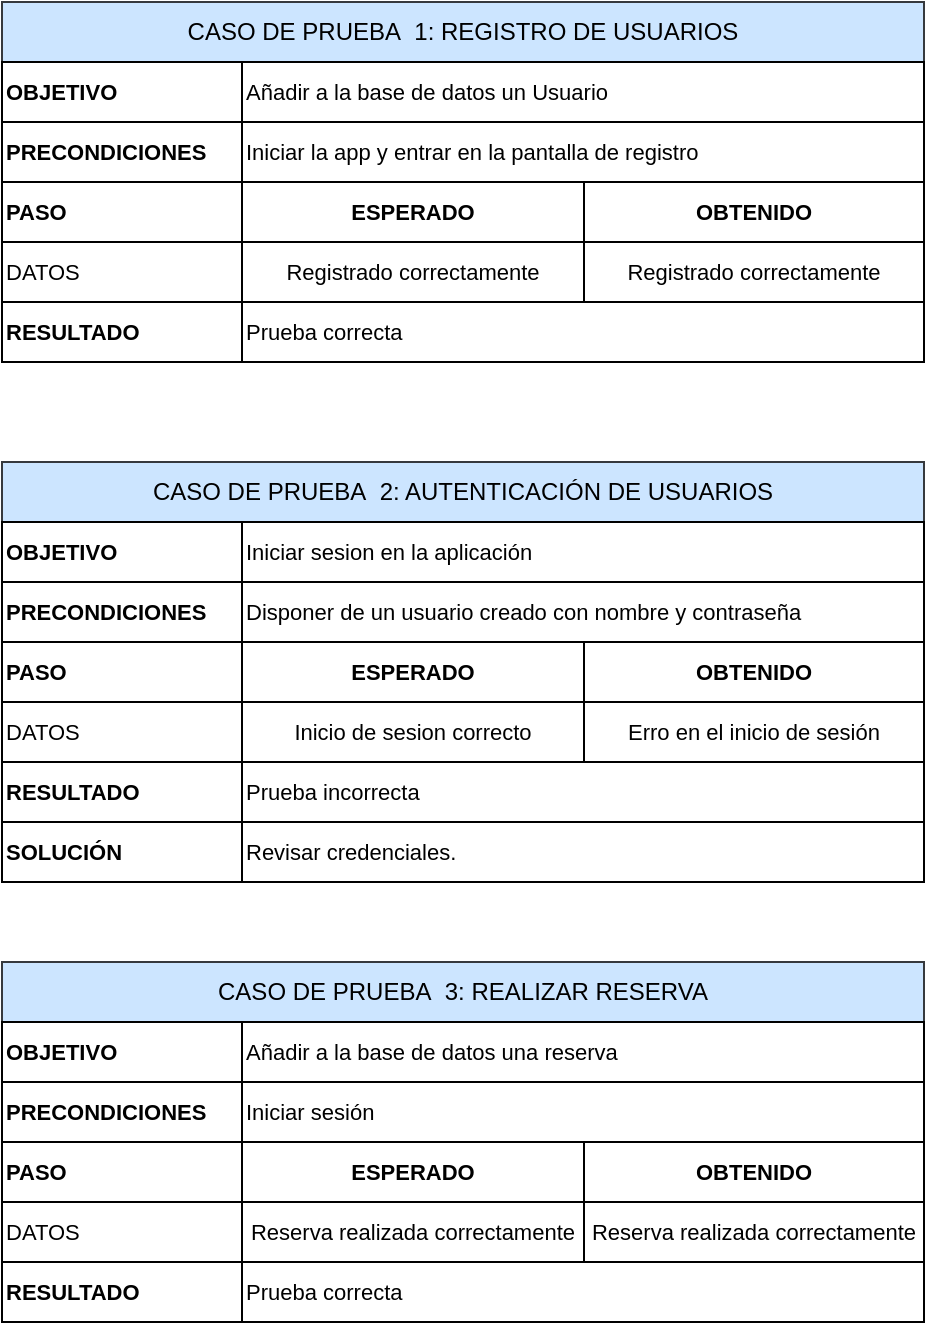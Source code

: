 <mxfile version="21.2.8" type="device">
  <diagram name="Página-1" id="JItOXhHfHhVLd4xdyImz">
    <mxGraphModel dx="1418" dy="833" grid="1" gridSize="10" guides="1" tooltips="1" connect="1" arrows="1" fold="1" page="1" pageScale="1" pageWidth="827" pageHeight="1169" math="0" shadow="0">
      <root>
        <mxCell id="0" />
        <mxCell id="1" parent="0" />
        <mxCell id="W45Ada4BPY1trqqVsCWw-1" value="CASO DE PRUEBA&amp;nbsp; 1: REGISTRO DE USUARIOS" style="rounded=0;whiteSpace=wrap;html=1;fillColor=#cce5ff;strokeColor=#36393d;" vertex="1" parent="1">
          <mxGeometry x="189" y="50" width="461" height="30" as="geometry" />
        </mxCell>
        <mxCell id="W45Ada4BPY1trqqVsCWw-2" value="&lt;font style=&quot;font-size: 11px;&quot;&gt;&lt;b&gt;OBJETIVO&lt;/b&gt;&lt;/font&gt;" style="rounded=0;whiteSpace=wrap;html=1;align=left;" vertex="1" parent="1">
          <mxGeometry x="189" y="80" width="120" height="30" as="geometry" />
        </mxCell>
        <mxCell id="W45Ada4BPY1trqqVsCWw-3" value="&lt;font style=&quot;font-size: 11px;&quot;&gt;Añadir a la base de datos un Usuario&lt;/font&gt;" style="rounded=0;whiteSpace=wrap;html=1;align=left;" vertex="1" parent="1">
          <mxGeometry x="309" y="80" width="341" height="30" as="geometry" />
        </mxCell>
        <mxCell id="W45Ada4BPY1trqqVsCWw-4" value="&lt;font style=&quot;font-size: 11px;&quot;&gt;&lt;b&gt;PRECONDICIONES&lt;/b&gt;&lt;/font&gt;" style="rounded=0;whiteSpace=wrap;html=1;align=left;" vertex="1" parent="1">
          <mxGeometry x="189" y="110" width="120" height="30" as="geometry" />
        </mxCell>
        <mxCell id="W45Ada4BPY1trqqVsCWw-5" value="&lt;span style=&quot;font-size: 11px;&quot;&gt;Iniciar la app y entrar en la pantalla de registro&lt;/span&gt;" style="rounded=0;whiteSpace=wrap;html=1;align=left;" vertex="1" parent="1">
          <mxGeometry x="309" y="110" width="341" height="30" as="geometry" />
        </mxCell>
        <mxCell id="W45Ada4BPY1trqqVsCWw-6" value="&lt;font style=&quot;font-size: 11px;&quot;&gt;&lt;b&gt;PASO&lt;/b&gt;&lt;/font&gt;" style="rounded=0;whiteSpace=wrap;html=1;align=left;" vertex="1" parent="1">
          <mxGeometry x="189" y="140" width="120" height="30" as="geometry" />
        </mxCell>
        <mxCell id="W45Ada4BPY1trqqVsCWw-7" value="&lt;span style=&quot;font-size: 11px;&quot;&gt;DATOS&lt;/span&gt;" style="rounded=0;whiteSpace=wrap;html=1;align=left;" vertex="1" parent="1">
          <mxGeometry x="189" y="170" width="120" height="30" as="geometry" />
        </mxCell>
        <mxCell id="W45Ada4BPY1trqqVsCWw-8" value="&lt;span style=&quot;font-size: 11px;&quot;&gt;&lt;b&gt;RESULTADO&lt;/b&gt;&lt;/span&gt;" style="rounded=0;whiteSpace=wrap;html=1;align=left;" vertex="1" parent="1">
          <mxGeometry x="189" y="200" width="120" height="30" as="geometry" />
        </mxCell>
        <mxCell id="W45Ada4BPY1trqqVsCWw-10" value="&lt;span style=&quot;font-size: 11px;&quot;&gt;&lt;b&gt;OBTENIDO&lt;/b&gt;&lt;/span&gt;" style="rounded=0;whiteSpace=wrap;html=1;" vertex="1" parent="1">
          <mxGeometry x="480" y="140" width="170" height="30" as="geometry" />
        </mxCell>
        <mxCell id="W45Ada4BPY1trqqVsCWw-12" value="&lt;span style=&quot;font-size: 11px;&quot;&gt;&lt;b&gt;ESPERADO&lt;/b&gt;&lt;/span&gt;" style="rounded=0;whiteSpace=wrap;html=1;" vertex="1" parent="1">
          <mxGeometry x="309" y="140" width="171" height="30" as="geometry" />
        </mxCell>
        <mxCell id="W45Ada4BPY1trqqVsCWw-14" value="&lt;span style=&quot;font-size: 11px;&quot;&gt;Registrado correctamente&lt;/span&gt;" style="rounded=0;whiteSpace=wrap;html=1;" vertex="1" parent="1">
          <mxGeometry x="309" y="170" width="171" height="30" as="geometry" />
        </mxCell>
        <mxCell id="W45Ada4BPY1trqqVsCWw-15" value="&lt;span style=&quot;font-size: 11px;&quot;&gt;Registrado correctamente&lt;/span&gt;" style="rounded=0;whiteSpace=wrap;html=1;" vertex="1" parent="1">
          <mxGeometry x="480" y="170" width="170" height="30" as="geometry" />
        </mxCell>
        <mxCell id="W45Ada4BPY1trqqVsCWw-17" value="&lt;span style=&quot;font-size: 11px;&quot;&gt;Prueba correcta&lt;/span&gt;" style="rounded=0;whiteSpace=wrap;html=1;align=left;" vertex="1" parent="1">
          <mxGeometry x="309" y="200" width="341" height="30" as="geometry" />
        </mxCell>
        <mxCell id="W45Ada4BPY1trqqVsCWw-18" value="CASO DE PRUEBA&amp;nbsp; 2: AUTENTICACIÓN DE USUARIOS" style="rounded=0;whiteSpace=wrap;html=1;fillColor=#cce5ff;strokeColor=#36393d;" vertex="1" parent="1">
          <mxGeometry x="189" y="280" width="461" height="30" as="geometry" />
        </mxCell>
        <mxCell id="W45Ada4BPY1trqqVsCWw-19" value="&lt;font style=&quot;font-size: 11px;&quot;&gt;&lt;b&gt;OBJETIVO&lt;/b&gt;&lt;/font&gt;" style="rounded=0;whiteSpace=wrap;html=1;align=left;" vertex="1" parent="1">
          <mxGeometry x="189" y="310" width="120" height="30" as="geometry" />
        </mxCell>
        <mxCell id="W45Ada4BPY1trqqVsCWw-20" value="&lt;span style=&quot;font-size: 11px;&quot;&gt;Iniciar sesion en la aplicación&lt;/span&gt;" style="rounded=0;whiteSpace=wrap;html=1;align=left;" vertex="1" parent="1">
          <mxGeometry x="309" y="310" width="341" height="30" as="geometry" />
        </mxCell>
        <mxCell id="W45Ada4BPY1trqqVsCWw-21" value="&lt;font style=&quot;font-size: 11px;&quot;&gt;&lt;b&gt;PRECONDICIONES&lt;/b&gt;&lt;/font&gt;" style="rounded=0;whiteSpace=wrap;html=1;align=left;" vertex="1" parent="1">
          <mxGeometry x="189" y="340" width="120" height="30" as="geometry" />
        </mxCell>
        <mxCell id="W45Ada4BPY1trqqVsCWw-22" value="&lt;span style=&quot;font-size: 11px;&quot;&gt;Disponer de un usuario creado con nombre y contraseña&lt;/span&gt;" style="rounded=0;whiteSpace=wrap;html=1;align=left;" vertex="1" parent="1">
          <mxGeometry x="309" y="340" width="341" height="30" as="geometry" />
        </mxCell>
        <mxCell id="W45Ada4BPY1trqqVsCWw-23" value="&lt;font style=&quot;font-size: 11px;&quot;&gt;&lt;b&gt;PASO&lt;/b&gt;&lt;/font&gt;" style="rounded=0;whiteSpace=wrap;html=1;align=left;" vertex="1" parent="1">
          <mxGeometry x="189" y="370" width="120" height="30" as="geometry" />
        </mxCell>
        <mxCell id="W45Ada4BPY1trqqVsCWw-24" value="&lt;span style=&quot;font-size: 11px;&quot;&gt;DATOS&lt;/span&gt;" style="rounded=0;whiteSpace=wrap;html=1;align=left;" vertex="1" parent="1">
          <mxGeometry x="189" y="400" width="120" height="30" as="geometry" />
        </mxCell>
        <mxCell id="W45Ada4BPY1trqqVsCWw-25" value="&lt;span style=&quot;font-size: 11px;&quot;&gt;&lt;b&gt;RESULTADO&lt;/b&gt;&lt;/span&gt;" style="rounded=0;whiteSpace=wrap;html=1;align=left;" vertex="1" parent="1">
          <mxGeometry x="189" y="430" width="120" height="30" as="geometry" />
        </mxCell>
        <mxCell id="W45Ada4BPY1trqqVsCWw-26" value="&lt;span style=&quot;font-size: 11px;&quot;&gt;&lt;b&gt;OBTENIDO&lt;/b&gt;&lt;/span&gt;" style="rounded=0;whiteSpace=wrap;html=1;" vertex="1" parent="1">
          <mxGeometry x="480" y="370" width="170" height="30" as="geometry" />
        </mxCell>
        <mxCell id="W45Ada4BPY1trqqVsCWw-27" value="&lt;span style=&quot;font-size: 11px;&quot;&gt;&lt;b&gt;ESPERADO&lt;/b&gt;&lt;/span&gt;" style="rounded=0;whiteSpace=wrap;html=1;" vertex="1" parent="1">
          <mxGeometry x="309" y="370" width="171" height="30" as="geometry" />
        </mxCell>
        <mxCell id="W45Ada4BPY1trqqVsCWw-28" value="&lt;span style=&quot;font-size: 11px;&quot;&gt;Inicio de sesion correcto&lt;/span&gt;" style="rounded=0;whiteSpace=wrap;html=1;" vertex="1" parent="1">
          <mxGeometry x="309" y="400" width="171" height="30" as="geometry" />
        </mxCell>
        <mxCell id="W45Ada4BPY1trqqVsCWw-29" value="&lt;span style=&quot;font-size: 11px;&quot;&gt;Erro en el inicio de sesión&lt;/span&gt;" style="rounded=0;whiteSpace=wrap;html=1;" vertex="1" parent="1">
          <mxGeometry x="480" y="400" width="170" height="30" as="geometry" />
        </mxCell>
        <mxCell id="W45Ada4BPY1trqqVsCWw-30" value="&lt;span style=&quot;font-size: 11px;&quot;&gt;Prueba incorrecta&lt;/span&gt;" style="rounded=0;whiteSpace=wrap;html=1;align=left;" vertex="1" parent="1">
          <mxGeometry x="309" y="430" width="341" height="30" as="geometry" />
        </mxCell>
        <mxCell id="W45Ada4BPY1trqqVsCWw-31" value="&lt;span style=&quot;font-size: 11px;&quot;&gt;&lt;b&gt;SOLUCIÓN&lt;/b&gt;&lt;/span&gt;" style="rounded=0;whiteSpace=wrap;html=1;align=left;" vertex="1" parent="1">
          <mxGeometry x="189" y="460" width="120" height="30" as="geometry" />
        </mxCell>
        <mxCell id="W45Ada4BPY1trqqVsCWw-32" value="&lt;span style=&quot;font-size: 11px;&quot;&gt;Revisar credenciales.&lt;/span&gt;" style="rounded=0;whiteSpace=wrap;html=1;align=left;" vertex="1" parent="1">
          <mxGeometry x="309" y="460" width="341" height="30" as="geometry" />
        </mxCell>
        <mxCell id="W45Ada4BPY1trqqVsCWw-33" value="CASO DE PRUEBA&amp;nbsp; 3: REALIZAR RESERVA" style="rounded=0;whiteSpace=wrap;html=1;fillColor=#cce5ff;strokeColor=#36393d;" vertex="1" parent="1">
          <mxGeometry x="189" y="530" width="461" height="30" as="geometry" />
        </mxCell>
        <mxCell id="W45Ada4BPY1trqqVsCWw-34" value="&lt;font style=&quot;font-size: 11px;&quot;&gt;&lt;b&gt;OBJETIVO&lt;/b&gt;&lt;/font&gt;" style="rounded=0;whiteSpace=wrap;html=1;align=left;" vertex="1" parent="1">
          <mxGeometry x="189" y="560" width="120" height="30" as="geometry" />
        </mxCell>
        <mxCell id="W45Ada4BPY1trqqVsCWw-35" value="&lt;span style=&quot;font-size: 11px;&quot;&gt;Añadir a la base de datos una reserva&lt;/span&gt;" style="rounded=0;whiteSpace=wrap;html=1;align=left;" vertex="1" parent="1">
          <mxGeometry x="309" y="560" width="341" height="30" as="geometry" />
        </mxCell>
        <mxCell id="W45Ada4BPY1trqqVsCWw-36" value="&lt;font style=&quot;font-size: 11px;&quot;&gt;&lt;b&gt;PRECONDICIONES&lt;/b&gt;&lt;/font&gt;" style="rounded=0;whiteSpace=wrap;html=1;align=left;" vertex="1" parent="1">
          <mxGeometry x="189" y="590" width="120" height="30" as="geometry" />
        </mxCell>
        <mxCell id="W45Ada4BPY1trqqVsCWw-37" value="&lt;span style=&quot;font-size: 11px;&quot;&gt;Iniciar sesión&lt;/span&gt;" style="rounded=0;whiteSpace=wrap;html=1;align=left;" vertex="1" parent="1">
          <mxGeometry x="309" y="590" width="341" height="30" as="geometry" />
        </mxCell>
        <mxCell id="W45Ada4BPY1trqqVsCWw-38" value="&lt;font style=&quot;font-size: 11px;&quot;&gt;&lt;b&gt;PASO&lt;/b&gt;&lt;/font&gt;" style="rounded=0;whiteSpace=wrap;html=1;align=left;" vertex="1" parent="1">
          <mxGeometry x="189" y="620" width="120" height="30" as="geometry" />
        </mxCell>
        <mxCell id="W45Ada4BPY1trqqVsCWw-39" value="&lt;span style=&quot;font-size: 11px;&quot;&gt;DATOS&lt;/span&gt;" style="rounded=0;whiteSpace=wrap;html=1;align=left;" vertex="1" parent="1">
          <mxGeometry x="189" y="650" width="120" height="30" as="geometry" />
        </mxCell>
        <mxCell id="W45Ada4BPY1trqqVsCWw-40" value="&lt;span style=&quot;font-size: 11px;&quot;&gt;&lt;b&gt;RESULTADO&lt;/b&gt;&lt;/span&gt;" style="rounded=0;whiteSpace=wrap;html=1;align=left;" vertex="1" parent="1">
          <mxGeometry x="189" y="680" width="120" height="30" as="geometry" />
        </mxCell>
        <mxCell id="W45Ada4BPY1trqqVsCWw-41" value="&lt;span style=&quot;font-size: 11px;&quot;&gt;&lt;b&gt;OBTENIDO&lt;/b&gt;&lt;/span&gt;" style="rounded=0;whiteSpace=wrap;html=1;" vertex="1" parent="1">
          <mxGeometry x="480" y="620" width="170" height="30" as="geometry" />
        </mxCell>
        <mxCell id="W45Ada4BPY1trqqVsCWw-42" value="&lt;span style=&quot;font-size: 11px;&quot;&gt;&lt;b&gt;ESPERADO&lt;/b&gt;&lt;/span&gt;" style="rounded=0;whiteSpace=wrap;html=1;" vertex="1" parent="1">
          <mxGeometry x="309" y="620" width="171" height="30" as="geometry" />
        </mxCell>
        <mxCell id="W45Ada4BPY1trqqVsCWw-43" value="&lt;span style=&quot;font-size: 11px;&quot;&gt;Reserva realizada correctamente&lt;/span&gt;" style="rounded=0;whiteSpace=wrap;html=1;" vertex="1" parent="1">
          <mxGeometry x="309" y="650" width="171" height="30" as="geometry" />
        </mxCell>
        <mxCell id="W45Ada4BPY1trqqVsCWw-48" value="&lt;span style=&quot;font-size: 11px;&quot;&gt;Reserva realizada correctamente&lt;/span&gt;" style="rounded=0;whiteSpace=wrap;html=1;" vertex="1" parent="1">
          <mxGeometry x="480" y="650" width="170" height="30" as="geometry" />
        </mxCell>
        <mxCell id="W45Ada4BPY1trqqVsCWw-49" value="&lt;span style=&quot;font-size: 11px;&quot;&gt;Prueba correcta&lt;/span&gt;" style="rounded=0;whiteSpace=wrap;html=1;align=left;" vertex="1" parent="1">
          <mxGeometry x="309" y="680" width="341" height="30" as="geometry" />
        </mxCell>
      </root>
    </mxGraphModel>
  </diagram>
</mxfile>
